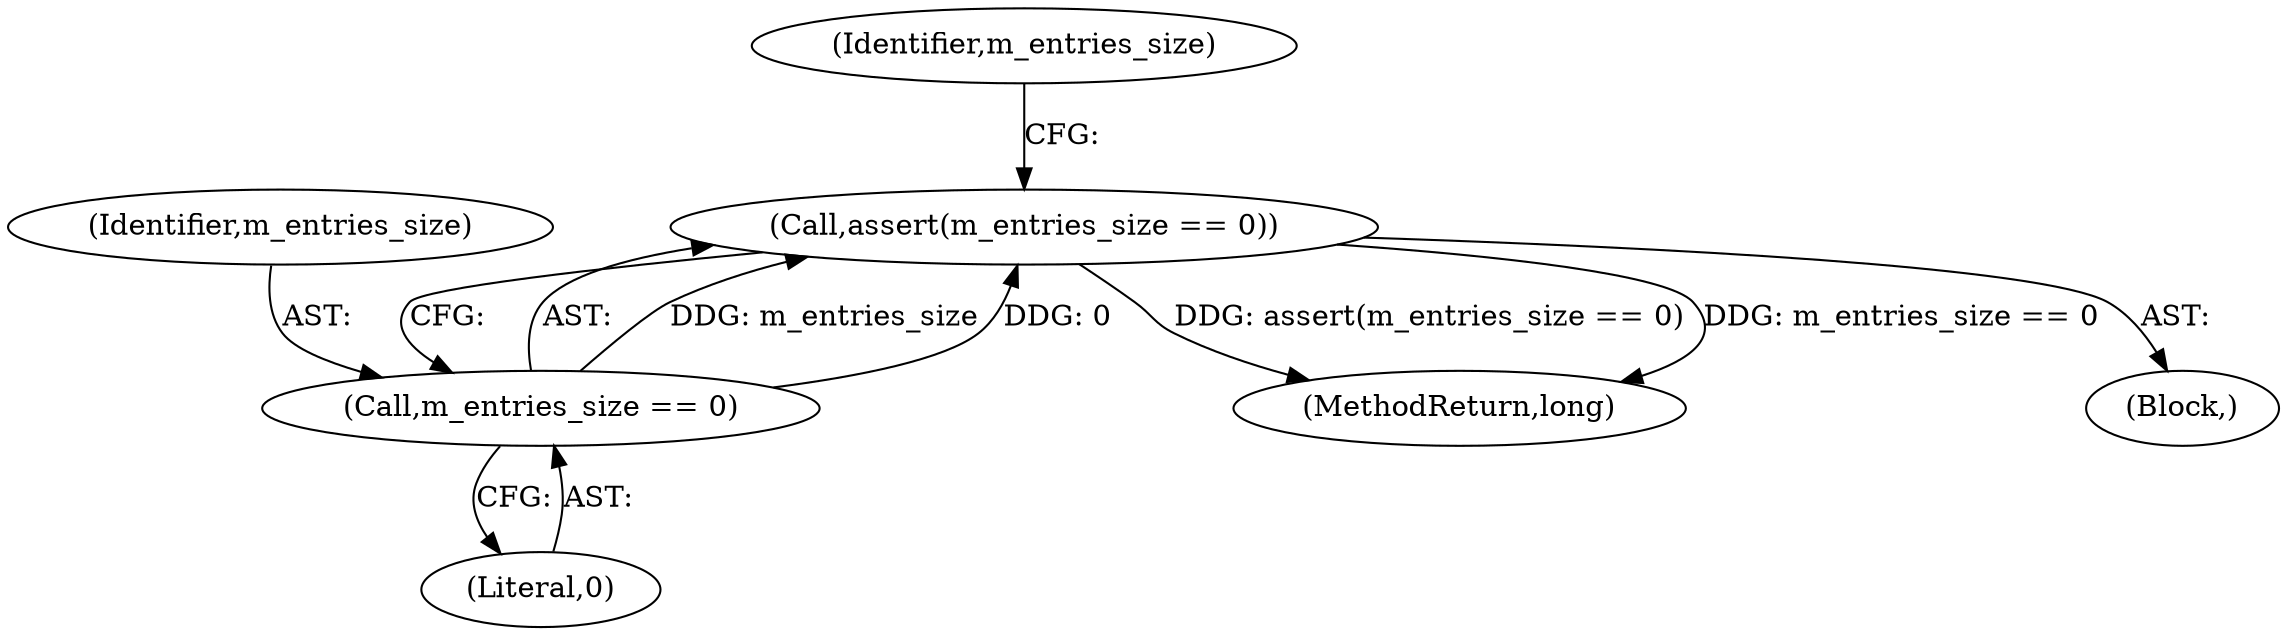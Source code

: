 digraph "0_Android_cc274e2abe8b2a6698a5c47d8aa4bb45f1f9538d_3@API" {
"1000128" [label="(Call,assert(m_entries_size == 0))"];
"1000129" [label="(Call,m_entries_size == 0)"];
"1000130" [label="(Identifier,m_entries_size)"];
"1000133" [label="(Identifier,m_entries_size)"];
"1000128" [label="(Call,assert(m_entries_size == 0))"];
"1000221" [label="(MethodReturn,long)"];
"1000131" [label="(Literal,0)"];
"1000129" [label="(Call,m_entries_size == 0)"];
"1000123" [label="(Block,)"];
"1000128" -> "1000123"  [label="AST: "];
"1000128" -> "1000129"  [label="CFG: "];
"1000129" -> "1000128"  [label="AST: "];
"1000133" -> "1000128"  [label="CFG: "];
"1000128" -> "1000221"  [label="DDG: m_entries_size == 0"];
"1000128" -> "1000221"  [label="DDG: assert(m_entries_size == 0)"];
"1000129" -> "1000128"  [label="DDG: m_entries_size"];
"1000129" -> "1000128"  [label="DDG: 0"];
"1000129" -> "1000131"  [label="CFG: "];
"1000130" -> "1000129"  [label="AST: "];
"1000131" -> "1000129"  [label="AST: "];
}
